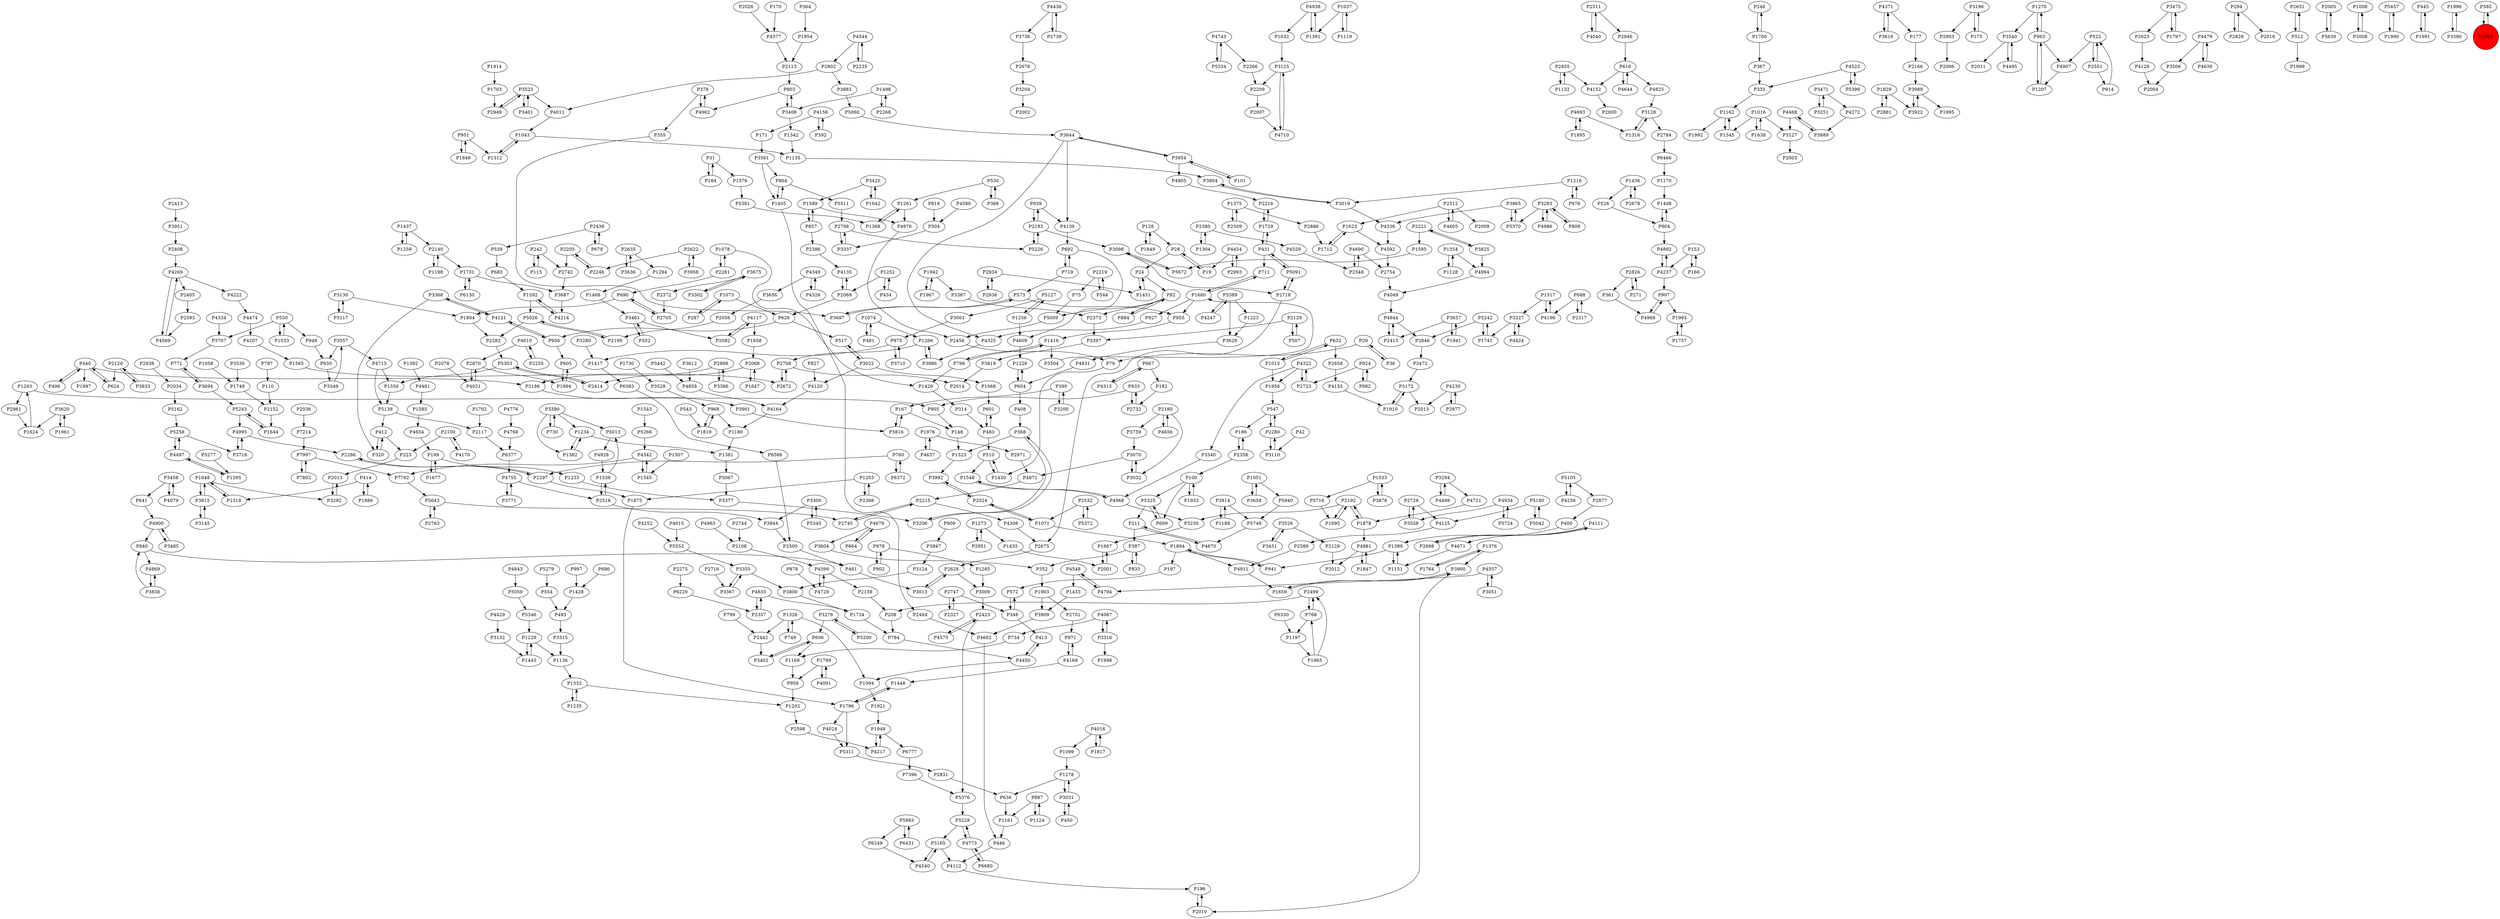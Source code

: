 digraph {
	P3523 -> P2949
	P1428 -> P493
	P3031 -> P1278
	P1043 -> P1312
	P4067 -> P734
	P1498 -> P3408
	P28 -> P24
	P1921 -> P1949
	P3909 -> P4682
	P2971 -> P4871
	P2728 -> P3558
	P1256 -> P5127
	P1074 -> P481
	P2036 -> P7214
	P1712 -> P1623
	P2219 -> P544
	P3294 -> P4498
	P5325 -> P699
	P2358 -> P100
	P1965 -> P768
	P368 -> P1323
	P5303 -> P1556
	P4962 -> P378
	P2802 -> P3883
	P4230 -> P2977
	P3804 -> P3019
	P6680 -> P4773
	P604 -> P408
	P3420 -> P1589
	P355 -> P3697
	P982 -> P924
	P1203 -> P2368
	P3992 -> P2024
	P2961 -> P1624
	P4436 -> P3736
	P4654 -> P199
	P31 -> P1576
	P504 -> P3337
	P2512 -> P2009
	P4575 -> P2423
	P4342 -> P7792
	P2327 -> P2747
	P939 -> P2193
	P387 -> P352
	P975 -> P1417
	P816 -> P504
	P82 -> P2373
	P3125 -> P4710
	P3620 -> P1961
	P167 -> P148
	P604 -> P1226
	P5042 -> P5180
	P4168 -> P971
	P1848 -> P951
	P616 -> P4644
	P1376 -> P1764
	P3838 -> P840
	P361 -> P4969
	P5940 -> P5748
	P246 -> P1700
	P3986 -> P1266
	P1252 -> P434
	P242 -> P115
	P840 -> P461
	P768 -> P1197
	P4399 -> P4729
	P2192 -> P3230
	P2826 -> P361
	P2152 -> P1644
	P196 -> P2010
	P3954 -> P101
	P1638 -> P1016
	P2001 -> P1667
	P1804 -> P2283
	P2297 -> P1875
	P1234 -> P1381
	P5748 -> P4670
	P4825 -> P3128
	P2166 -> P3989
	P3716 -> P4995
	P4871 -> P2215
	P4670 -> P211
	P4729 -> P4399
	P905 -> P148
	P4349 -> P3656
	P3408 -> P1342
	P4544 -> P2802
	P364 -> P1954
	P667 -> P182
	P4222 -> P4474
	P2108 -> P4399
	P2676 -> P3204
	P530 -> P366
	P3302 -> P3675
	P2512 -> P4605
	P3883 -> P5060
	P1894 -> P197
	P2056 -> P2199
	P3276 -> P606
	P3461 -> P552
	P601 -> P483
	P1119 -> P1037
	P2846 -> P3472
	P4968 -> P3230
	P3526 -> P2128
	P1993 -> P1757
	P4944 -> P2415
	P799 -> P2442
	P5643 -> P2745
	P1216 -> P976
	P184 -> P31
	P4217 -> P1949
	P3401 -> P3523
	P4336 -> P4592
	P128 -> P28
	P2708 -> P2014
	P2280 -> P3110
	P4237 -> P4892
	P2993 -> P4454
	P1829 -> P2881
	P1389 -> P1151
	P440 -> P2186
	P3616 -> P4371
	P5139 -> P412
	P408 -> P368
	P4843 -> P5059
	P2934 -> P2936
	P4011 -> P1043
	P1354 -> P1128
	P3397 -> P3819
	P431 -> P1729
	P4371 -> P3616
	P2705 -> P690
	P1894 -> P941
	P4833 -> P1734
	P1278 -> P636
	P1961 -> P3620
	P2221 -> P1595
	P1354 -> P4994
	P1235 -> P1332
	P4690 -> P2348
	P2128 -> P2012
	P1032 -> P3125
	P6431 -> P5883
	P440 -> P496
	P3022 -> P4120
	P3276 -> P5200
	P199 -> P1677
	P632 -> P2658
	P4125 -> P2589
	P550 -> P1033
	P1437 -> P2140
	P951 -> P1848
	P2423 -> P5376
	P1016 -> P3127
	P554 -> P493
	P3504 -> P1680
	P2949 -> P3523
	P5060 -> P3644
	P414 -> P1318
	P1416 -> P3504
	P4994 -> P4049
	P2423 -> P4575
	P4112 -> P196
	P483 -> P601
	P4755 -> P3771
	P3402 -> P606
	P3914 -> P1188
	P1994 -> P605
	P2138 -> P208
	P199 -> P1233
	P4497 -> P5258
	P1731 -> P3687
	P4117 -> P2082
	P3951 -> P2408
	P5258 -> P3716
	P719 -> P573
	P2499 -> P768
	P4349 -> P4326
	P2532 -> P5372
	P2744 -> P2108
	P1016 -> P1638
	P128 -> P1849
	P1188 -> P3914
	P4120 -> P4164
	P2120 -> P624
	P4256 -> P5105
	P1658 -> P2068
	P5243 -> P1644
	P1910 -> P3172
	P3196 -> P2903
	P1507 -> P1545
	P1295 -> P4497
	P2068 -> P1647
	P547 -> P2280
	P3130 -> P1804
	P4548 -> P4794
	P412 -> P223
	P3540 -> P2011
	P1273 -> P1435
	P2456 -> P79
	P3644 -> P3954
	P4773 -> P6680
	P1677 -> P199
	P4637 -> P1976
	P5162 -> P5258
	P3458 -> P641
	P5258 -> P4497
	P3958 -> P2622
	P4237 -> P907
	P378 -> P4962
	P2881 -> P1829
	P2373 -> P3397
	P1162 -> P1992
	P2511 -> P4040
	P1565 -> P2672
	P1099 -> P1278
	P461 -> P3013
	P955 -> P1416
	P4610 -> P2255
	P798 -> P1429
	P4152 -> P2000
	P5180 -> P5042
	P5716 -> P1695
	P4269 -> P4569
	P3001 -> P975
	P3124 -> P3800
	P3657 -> P2415
	P2026 -> P4377
	P5311 -> P2831
	P208 -> P784
	P3528 -> P968
	P390 -> P167
	P3130 -> P3117
	P857 -> P2386
	P3557 -> P930
	P1956 -> P547
	P1757 -> P1993
	P100 -> P1933
	P1644 -> P5243
	P4424 -> P3227
	P626 -> P956
	P367 -> P333
	P5026 -> P2199
	P784 -> P4450
	P242 -> P2742
	P5226 -> P2193
	P1764 -> P1376
	P2268 -> P1498
	P352 -> P1903
	P1941 -> P3657
	P4468 -> P3127
	P3032 -> P3070
	P1312 -> P1043
	P2826 -> P271
	P3337 -> P2798
	P1538 -> P5013
	P3506 -> P2004
	P1680 -> P711
	P3013 -> P2628
	P4833 -> P2357
	P294 -> P2828
	P4644 -> P616
	P101 -> P3954
	P4544 -> P2235
	P75 -> P5009
	P1700 -> P246
	P2129 -> P3397
	P3165 -> P4540
	P1548 -> P4968
	P3117 -> P3130
	P4079 -> P3458
	P36 -> P29
	P522 -> P2551
	P3526 -> P3451
	P412 -> P320
	P2631 -> P512
	P4523 -> P333
	P1316 -> P3128
	P3051 -> P4557
	P2512 -> P1623
	P3889 -> P4468
	P4768 -> P6377
	P4995 -> P2286
	P1949 -> P4217
	P3377 -> P3206
	P4139 -> P692
	P3540 -> P4495
	P904 -> P1408
	P2005 -> P5639
	P1468 -> P3461
	P1517 -> P3227
	P413 -> P4450
	P968 -> P1180
	P3251 -> P3471
	P1161 -> P446
	P1051 -> P3658
	P4168 -> P1448
	P884 -> P82
	P1659 -> P3900
	P5511 -> P2798
	P4497 -> P1295
	P4776 -> P4768
	P1381 -> P5067
	P1273 -> P2951
	P5399 -> P4523
	P82 -> P884
	P2180 -> P4656
	P1223 -> P3629
	P4498 -> P3294
	P387 -> P833
	P3707 -> P771
	P1875 -> P1796
	P2415 -> P4944
	P3022 -> P1068
	P1008 -> P2008
	P1933 -> P100
	P5372 -> P2532
	P3800 -> P1734
	P1037 -> P1119
	P2205 -> P2246
	P4325 -> P3986
	P2551 -> P522
	P1849 -> P128
	P5067 -> P3377
	P4170 -> P2100
	P3620 -> P1624
	P3420 -> P1042
	P4454 -> P2993
	P4831 -> P604
	P1234 -> P1382
	P3475 -> P2623
	P1132 -> P2855
	P734 -> P1169
	P4713 -> P1556
	P1162 -> P1345
	P1216 -> P3019
	P1498 -> P2268
	P2380 -> P1304
	P930 -> P3349
	P3697 -> P573
	P4024 -> P5311
	P5457 -> P1990
	P4693 -> P1895
	P4963 -> P2108
	P3019 -> P4336
	P3355 -> P3367
	P1128 -> P1354
	P4474 -> P4207
	P2069 -> P626
	P4934 -> P3558
	P2739 -> P4436
	P798 -> P1416
	P2946 -> P616
	P902 -> P978
	P1382 -> P1234
	P2855 -> P4152
	P1680 -> P955
	P6220 -> P2357
	P760 -> P2297
	P5059 -> P5346
	P1435 -> P2001
	P924 -> P982
	P5552 -> P3355
	P2622 -> P2246
	P4269 -> P4222
	P2275 -> P6220
	P3922 -> P3989
	P1332 -> P1202
	P4313 -> P667
	P1326 -> P2442
	P2898 -> P2186
	P1405 -> P864
	P522 -> P4907
	P2192 -> P1878
	P2216 -> P1729
	P4214 -> P1592
	P271 -> P2826
	P3475 -> P1797
	P5091 -> P2718
	P5228 -> P4773
	P907 -> P4969
	P3200 -> P390
	P904 -> P4892
	P1817 -> P4016
	P4986 -> P3283
	P688 -> P2317
	P4944 -> P2846
	P2658 -> P4155
	P294 -> P2016
	P7214 -> P7997
	P333 -> P1162
	P2622 -> P3958
	P4557 -> P3051
	P4995 -> P3716
	P4399 -> P2138
	P5643 -> P2763
	P809 -> P3283
	P182 -> P2732
	P4605 -> P2512
	P1430 -> P510
	P2180 -> P3759
	P1886 -> P414
	P1734 -> P784
	P4371 -> P177
	P6383 -> P6586
	P3390 -> P1234
	P4196 -> P1517
	P3472 -> P3172
	P440 -> P624
	P1965 -> P2499
	P1094 -> P1921
	P2193 -> P3098
	P2672 -> P2708
	P636 -> P1161
	P2113 -> P803
	P2380 -> P4559
	P3283 -> P5370
	P2936 -> P2934
	P5105 -> P2877
	P171 -> P3561
	P887 -> P1161
	P730 -> P3390
	P2977 -> P4230
	P3172 -> P1910
	P4858 -> P4164
	P1136 -> P1332
	P963 -> P4907
	P5105 -> P4256
	P1304 -> P2380
	P177 -> P2166
	P616 -> P4152
	P2593 -> P4569
	P1256 -> P4609
	P692 -> P4609
	P5389 -> P1223
	P1589 -> P857
	P1078 -> P1429
	P1270 -> P3540
	P1448 -> P1796
	P3612 -> P4858
	P1436 -> P526
	P4679 -> P664
	P2205 -> P2742
	P392 -> P4156
	P624 -> P440
	P4342 -> P1545
	P2747 -> P2327
	P2246 -> P2205
	P1796 -> P1448
	P550 -> P948
	P924 -> P2723
	P2747 -> P348
	P3644 -> P4325
	P5724 -> P4934
	P3132 -> P1445
	P4609 -> P1226
	P5228 -> P3165
	P5325 -> P211
	P2068 -> P2414
	P2120 -> P3833
	P366 -> P530
	P3947 -> P3124
	P1533 -> P5716
	P4495 -> P3540
	P1445 -> P1229
	P2509 -> P1375
	P2317 -> P688
	P1819 -> P968
	P3865 -> P4336
	P2589 -> P4911
	P4252 -> P5552
	P153 -> P166
	P390 -> P3200
	P512 -> P1999
	P4869 -> P3838
	P2215 -> P2745
	P4436 -> P2739
	P348 -> P572
	P3710 -> P975
	P1261 -> P1368
	P4016 -> P1099
	P827 -> P4120
	P975 -> P3710
	P3386 -> P2898
	P1207 -> P963
	P1895 -> P4693
	P1197 -> P1965
	P552 -> P3461
	P512 -> P2631
	P3816 -> P167
	P6372 -> P760
	P4067 -> P3316
	P997 -> P1428
	P5127 -> P3001
	P3604 -> P352
	P939 -> P4139
	P2283 -> P5303
	P2898 -> P3386
	P2013 -> P3292
	P572 -> P348
	P3815 -> P3145
	P3954 -> P3644
	P3098 -> P2718
	P3944 -> P2500
	P3387 -> P2373
	P5883 -> P6249
	P2010 -> P196
	P2532 -> P1071
	P1623 -> P4592
	P4892 -> P4237
	P82 -> P5009
	P7997 -> P7792
	P4481 -> P1585
	P4129 -> P2004
	P5277 -> P1295
	P1073 -> P287
	P3833 -> P2120
	P1202 -> P2598
	P4557 -> P4794
	P4164 -> P1180
	P5639 -> P2005
	P3736 -> P2676
	P4040 -> P2511
	P686 -> P1428
	P2408 -> P4269
	P3408 -> P803
	P3471 -> P4272
	P3390 -> P730
	P3031 -> P450
	P79 -> P1430
	P3367 -> P3355
	P543 -> P1819
	P4207 -> P1565
	P2828 -> P294
	P3340 -> P4968
	P2100 -> P4170
	P4934 -> P5724
	P2215 -> P4308
	P5334 -> P4743
	P2623 -> P4129
	P3523 -> P3401
	P1729 -> P431
	P100 -> P699
	P1051 -> P5940
	P840 -> P4869
	P348 -> P413
	P1318 -> P1648
	P963 -> P1207
	P4429 -> P3132
	P1847 -> P4881
	P5013 -> P4928
	P1229 -> P1445
	P1043 -> P1135
	P1700 -> P367
	P3451 -> P3526
	P2511 -> P2946
	P4322 -> P3340
	P1729 -> P2216
	P3771 -> P4755
	P3558 -> P2728
	P4969 -> P907
	P2708 -> P2672
	P3694 -> P5243
	P1954 -> P2113
	P4881 -> P2012
	P4454 -> P19
	P1894 -> P4911
	P1799 -> P958
	P400 -> P1389
	P1294 -> P1468
	P1437 -> P1259
	P5346 -> P1229
	P510 -> P1548
	P1252 -> P2069
	P2598 -> P4217
	P197 -> P572
	P4334 -> P3707
	P573 -> P955
	P4976 -> P2456
	P4693 -> P1316
	P3368 -> P320
	P2281 -> P1078
	P3815 -> P1648
	P1647 -> P2068
	P414 -> P1886
	P3315 -> P1136
	P5242 -> P1741
	P1015 -> P1956
	P3283 -> P4986
	P4743 -> P2266
	P1667 -> P2001
	P2386 -> P4135
	P3694 -> P771
	P7997 -> P7802
	P434 -> P1252
	P2413 -> P3951
	P1703 -> P2949
	P29 -> P79
	P1556 -> P5139
	P1797 -> P3475
	P5127 -> P1256
	P1058 -> P1748
	P2551 -> P914
	P1068 -> P601
	P3204 -> P2002
	P2500 -> P461
	P864 -> P1405
	P4755 -> P2518
	P148 -> P1323
	P3230 -> P1667
	P100 -> P5325
	P445 -> P1991
	P2372 -> P2705
	P4911 -> P1659
	P1015 -> P632
	P1949 -> P6777
	P1326 -> P749
	P5389 -> P4247
	P4377 -> P2113
	P951 -> P1312
	P4322 -> P1956
	P1576 -> P5381
	P2870 -> P1994
	P3165 -> P4112
	P4928 -> P1538
	P933 -> P2732
	P1538 -> P2518
	P2628 -> P3013
	P690 -> P1804
	P4900 -> P840
	P2368 -> P1203
	P496 -> P440
	P2938 -> P2034
	P2209 -> P2007
	P3819 -> P2014
	P1326 -> P1094
	P2193 -> P939
	P5376 -> P5228
	P1543 -> P5266
	P4049 -> P4944
	P2903 -> P2006
	P530 -> P1261
	P1595 -> P5672
	P1648 -> P1318
	P3128 -> P1316
	P1293 -> P2961
	P440 -> P1997
	P1451 -> P24
	P2280 -> P547
	P6466 -> P1170
	P1996 -> P3590
	P3557 -> P4713
	P320 -> P412
	P4230 -> P2015
	P4479 -> P3506
	P2742 -> P3687
	P1517 -> P4196
	P1545 -> P4342
	P4111 -> P2698
	P211 -> P4670
	P907 -> P1993
	P3954 -> P4905
	P2442 -> P3402
	P1942 -> P1967
	P1226 -> P604
	P927 -> P4325
	P1648 -> P3292
	P688 -> P4196
	P1878 -> P2192
	P314 -> P483
	P3442 -> P4858
	P683 -> P1592
	P1408 -> P904
	P3914 -> P5748
	P4016 -> P1817
	P5026 -> P2283
	P1416 -> P798
	P4091 -> P1799
	P3458 -> P4079
	P2951 -> P1273
	P573 -> P3697
	P3316 -> P1998
	P3294 -> P4721
	P1266 -> P2708
	P2886 -> P1712
	P768 -> P2499
	P1293 -> P905
	P1259 -> P1437
	P1198 -> P2140
	P2192 -> P1695
	P4021 -> P2870
	P4682 -> P446
	P616 -> P4825
	P2698 -> P4111
	P4580 -> P504
	P526 -> P904
	P7396 -> P5376
	P153 -> P4237
	P2798 -> P5226
	P5303 -> P2414
	P978 -> P902
	P1270 -> P963
	P1624 -> P1293
	P3145 -> P3815
	P3070 -> P4871
	P1942 -> P3387
	P4592 -> P2754
	P2701 -> P971
	P978 -> P1285
	P4559 -> P2348
	P3536 -> P1748
	P1016 -> P1345
	P3675 -> P3302
	P2635 -> P3636
	P4450 -> P413
	P2405 -> P2593
	P3838 -> P4869
	P4610 -> P2870
	P4938 -> P1391
	P2221 -> P3825
	P4326 -> P4349
	P1033 -> P550
	P3172 -> P2015
	P186 -> P2358
	P5200 -> P3276
	P5370 -> P3865
	P3658 -> P1051
	P3471 -> P3251
	P4905 -> P2216
	P1375 -> P2509
	P864 -> P5511
	P481 -> P1074
	P878 -> P4729
	P2082 -> P4117
	P211 -> P387
	P3687 -> P4214
	P2117 -> P6377
	P5266 -> P4342
	P6777 -> P7396
	P3300 -> P5345
	P3125 -> P2209
	P1332 -> P1235
	P1071 -> P1894
	P4322 -> P2723
	P2286 -> P2297
	P2877 -> P400
	P692 -> P719
	P2180 -> P3032
	P544 -> P2219
	P4272 -> P3889
	P760 -> P6372
	P4907 -> P1207
	P1135 -> P3804
	P797 -> P110
	P948 -> P930
	P4156 -> P392
	P493 -> P3315
	P510 -> P1430
	P1592 -> P4214
	P3825 -> P2221
	P5279 -> P554
	P1229 -> P1136
	P4794 -> P4548
	P4468 -> P3889
	P1748 -> P2152
	P2266 -> P2209
	P2763 -> P5643
	P3561 -> P1405
	P2348 -> P4690
	P1169 -> P958
	P6586 -> P2500
	P223 -> P2013
	P24 -> P1451
	P1695 -> P2192
	P5242 -> P2846
	P6249 -> P4540
	P2024 -> P1071
	P3989 -> P1995
	P1170 -> P1408
	P19 -> P28
	P1533 -> P3876
	P1878 -> P4881
	P2140 -> P1198
	P4548 -> P1433
	P3022 -> P517
	P4656 -> P2180
	P2499 -> P208
	P3636 -> P2635
	P287 -> P1073
	P1436 -> P2678
	P1285 -> P3009
	P1903 -> P3909
	P1074 -> P1266
	P175 -> P3196
	P2078 -> P4021
	P2716 -> P3367
	P1585 -> P4654
	P1266 -> P3986
	P170 -> P4377
	P3901 -> P3816
	P3644 -> P4139
	P7802 -> P7997
	P539 -> P683
	P914 -> P522
	P605 -> P1994
	P4247 -> P5389
	P5243 -> P4995
	P2855 -> P1132
	P6330 -> P1197
	P971 -> P4168
	P4679 -> P3604
	P2008 -> P1008
	P431 -> P711
	P690 -> P2705
	P1233 -> P3377
	P2723 -> P4322
	P1799 -> P4091
	P5389 -> P3629
	P2199 -> P5026
	P3349 -> P3557
	P3561 -> P864
	P2414 -> P5303
	P446 -> P4112
	P4269 -> P2405
	P3657 -> P1941
	P963 -> P1270
	P803 -> P4962
	P1592 -> P5026
	P833 -> P387
	P28 -> P19
	P1323 -> P3992
	P5180 -> P4125
	P5139 -> P2117
	P4671 -> P1151
	P2100 -> P223
	P4615 -> P5552
	P3368 -> P4121
	P1345 -> P1162
	P6130 -> P1731
	P1976 -> P4637
	P1648 -> P3815
	P909 -> P3947
	P1429 -> P314
	P1392 -> P4481
	P2732 -> P933
	P2678 -> P1436
	P3675 -> P2372
	P699 -> P5325
	P3461 -> P2082
	P3865 -> P5370
	P5009 -> P2456
	P5381 -> P1368
	P1180 -> P1381
	P4121 -> P3368
	P4121 -> P956
	P3900 -> P1659
	P2439 -> P679
	P2728 -> P4125
	P2831 -> P636
	P2439 -> P539
	P547 -> P186
	P1741 -> P5242
	P1796 -> P5311
	P857 -> P1589
	P1151 -> P1389
	P3206 -> P368
	P3110 -> P2280
	P1071 -> P2024
	P5091 -> P431
	P2193 -> P5226
	P2784 -> P6466
	P887 -> P1124
	P3128 -> P2784
	P3876 -> P1533
	P3009 -> P2423
	P4743 -> P5334
	P110 -> P2152
	P1976 -> P2971
	P2718 -> P5091
	P606 -> P1169
	P1375 -> P2886
	P803 -> P3408
	P1991 -> P445
	P483 -> P510
	P167 -> P3816
	P4569 -> P4269
	P3989 -> P3922
	P2798 -> P3337
	P968 -> P1819
	P1589 -> P4976
	P550 -> P3707
	P7792 -> P5643
	P1278 -> P3031
	P4135 -> P2069
	P3196 -> P175
	P29 -> P36
	P667 -> P4313
	P1203 -> P1875
	P3355 -> P3800
	P3280 -> P1417
	P2007 -> P4710
	P1342 -> P1135
	P4938 -> P1032
	P3070 -> P3032
	P3227 -> P1741
	P31 -> P184
	P3292 -> P2013
	P4111 -> P4671
	P933 -> P905
	P2034 -> P5162
	P2802 -> P4011
	P2754 -> P4049
	P1903 -> P2701
	P2255 -> P4610
	P5883 -> P6431
	P4639 -> P4479
	P2129 -> P507
	P378 -> P355
	P771 -> P3694
	P958 -> P1202
	P2518 -> P3944
	P4450 -> P1094
	P450 -> P3031
	P626 -> P517
	P1731 -> P6130
	P1990 -> P5457
	P4690 -> P2754
	P1417 -> P6383
	P1702 -> P2117
	P3283 -> P809
	P1368 -> P1261
	P1730 -> P3528
	P1433 -> P3909
	P24 -> P82
	P956 -> P605
	P719 -> P692
	P1829 -> P3922
	P4479 -> P4639
	P4117 -> P1658
	P976 -> P1216
	P1405 -> P2464
	P6377 -> P4755
	P1037 -> P1391
	P115 -> P242
	P3523 -> P4011
	P2358 -> P186
	P3759 -> P3070
	P2934 -> P1451
	P2219 -> P75
	P2518 -> P1538
	P2235 -> P4544
	P2870 -> P4021
	P4713 -> P5139
	P4881 -> P1847
	P4900 -> P3485
	P3900 -> P2010
	P2745 -> P2215
	P166 -> P153
	P3098 -> P5672
	P4523 -> P5399
	P431 -> P5091
	P606 -> P3402
	P507 -> P2129
	P3127 -> P2003
	P4968 -> P1548
	P517 -> P3022
	P5672 -> P3098
	P4710 -> P3125
	P4156 -> P171
	P2140 -> P1731
	P679 -> P2439
	P632 -> P1015
	P3390 -> P1382
	P1389 -> P941
	P3227 -> P4424
	P1623 -> P1712
	P1680 -> P927
	P2718 -> P2675
	P4721 -> P1878
	P3019 -> P3804
	P956 -> P4121
	P1042 -> P3420
	P3629 -> P4831
	P3656 -> P2056
	P3390 -> P5013
	P42 -> P3110
	P711 -> P1680
	P3825 -> P4994
	P5345 -> P3300
	P2675 -> P2628
	P2186 -> P3901
	P1078 -> P2281
	P368 -> P3206
	P2069 -> P4135
	P4773 -> P5228
	P3485 -> P4900
	P1124 -> P887
	P664 -> P4679
	P2635 -> P1294
	P641 -> P4900
	P585 -> P1989
	P1376 -> P3900
	P1261 -> P4976
	P2464 -> P4682
	P3590 -> P1996
	P3316 -> P4067
	P2281 -> P690
	P1967 -> P1942
	P941 -> P1894
	P1073 -> P626
	P2024 -> P3992
	P749 -> P1326
	P2357 -> P4833
	P1914 -> P1703
	P1989 -> P585
	P1391 -> P4938
	P4540 -> P3165
	P1796 -> P4024
	P2628 -> P3009
	P4308 -> P2675
	P3300 -> P3944
	P4155 -> P1910
	P2297 -> P2286
	P1989 [shape=circle]
	P1989 [style=filled]
	P1989 [fillcolor=red]
}